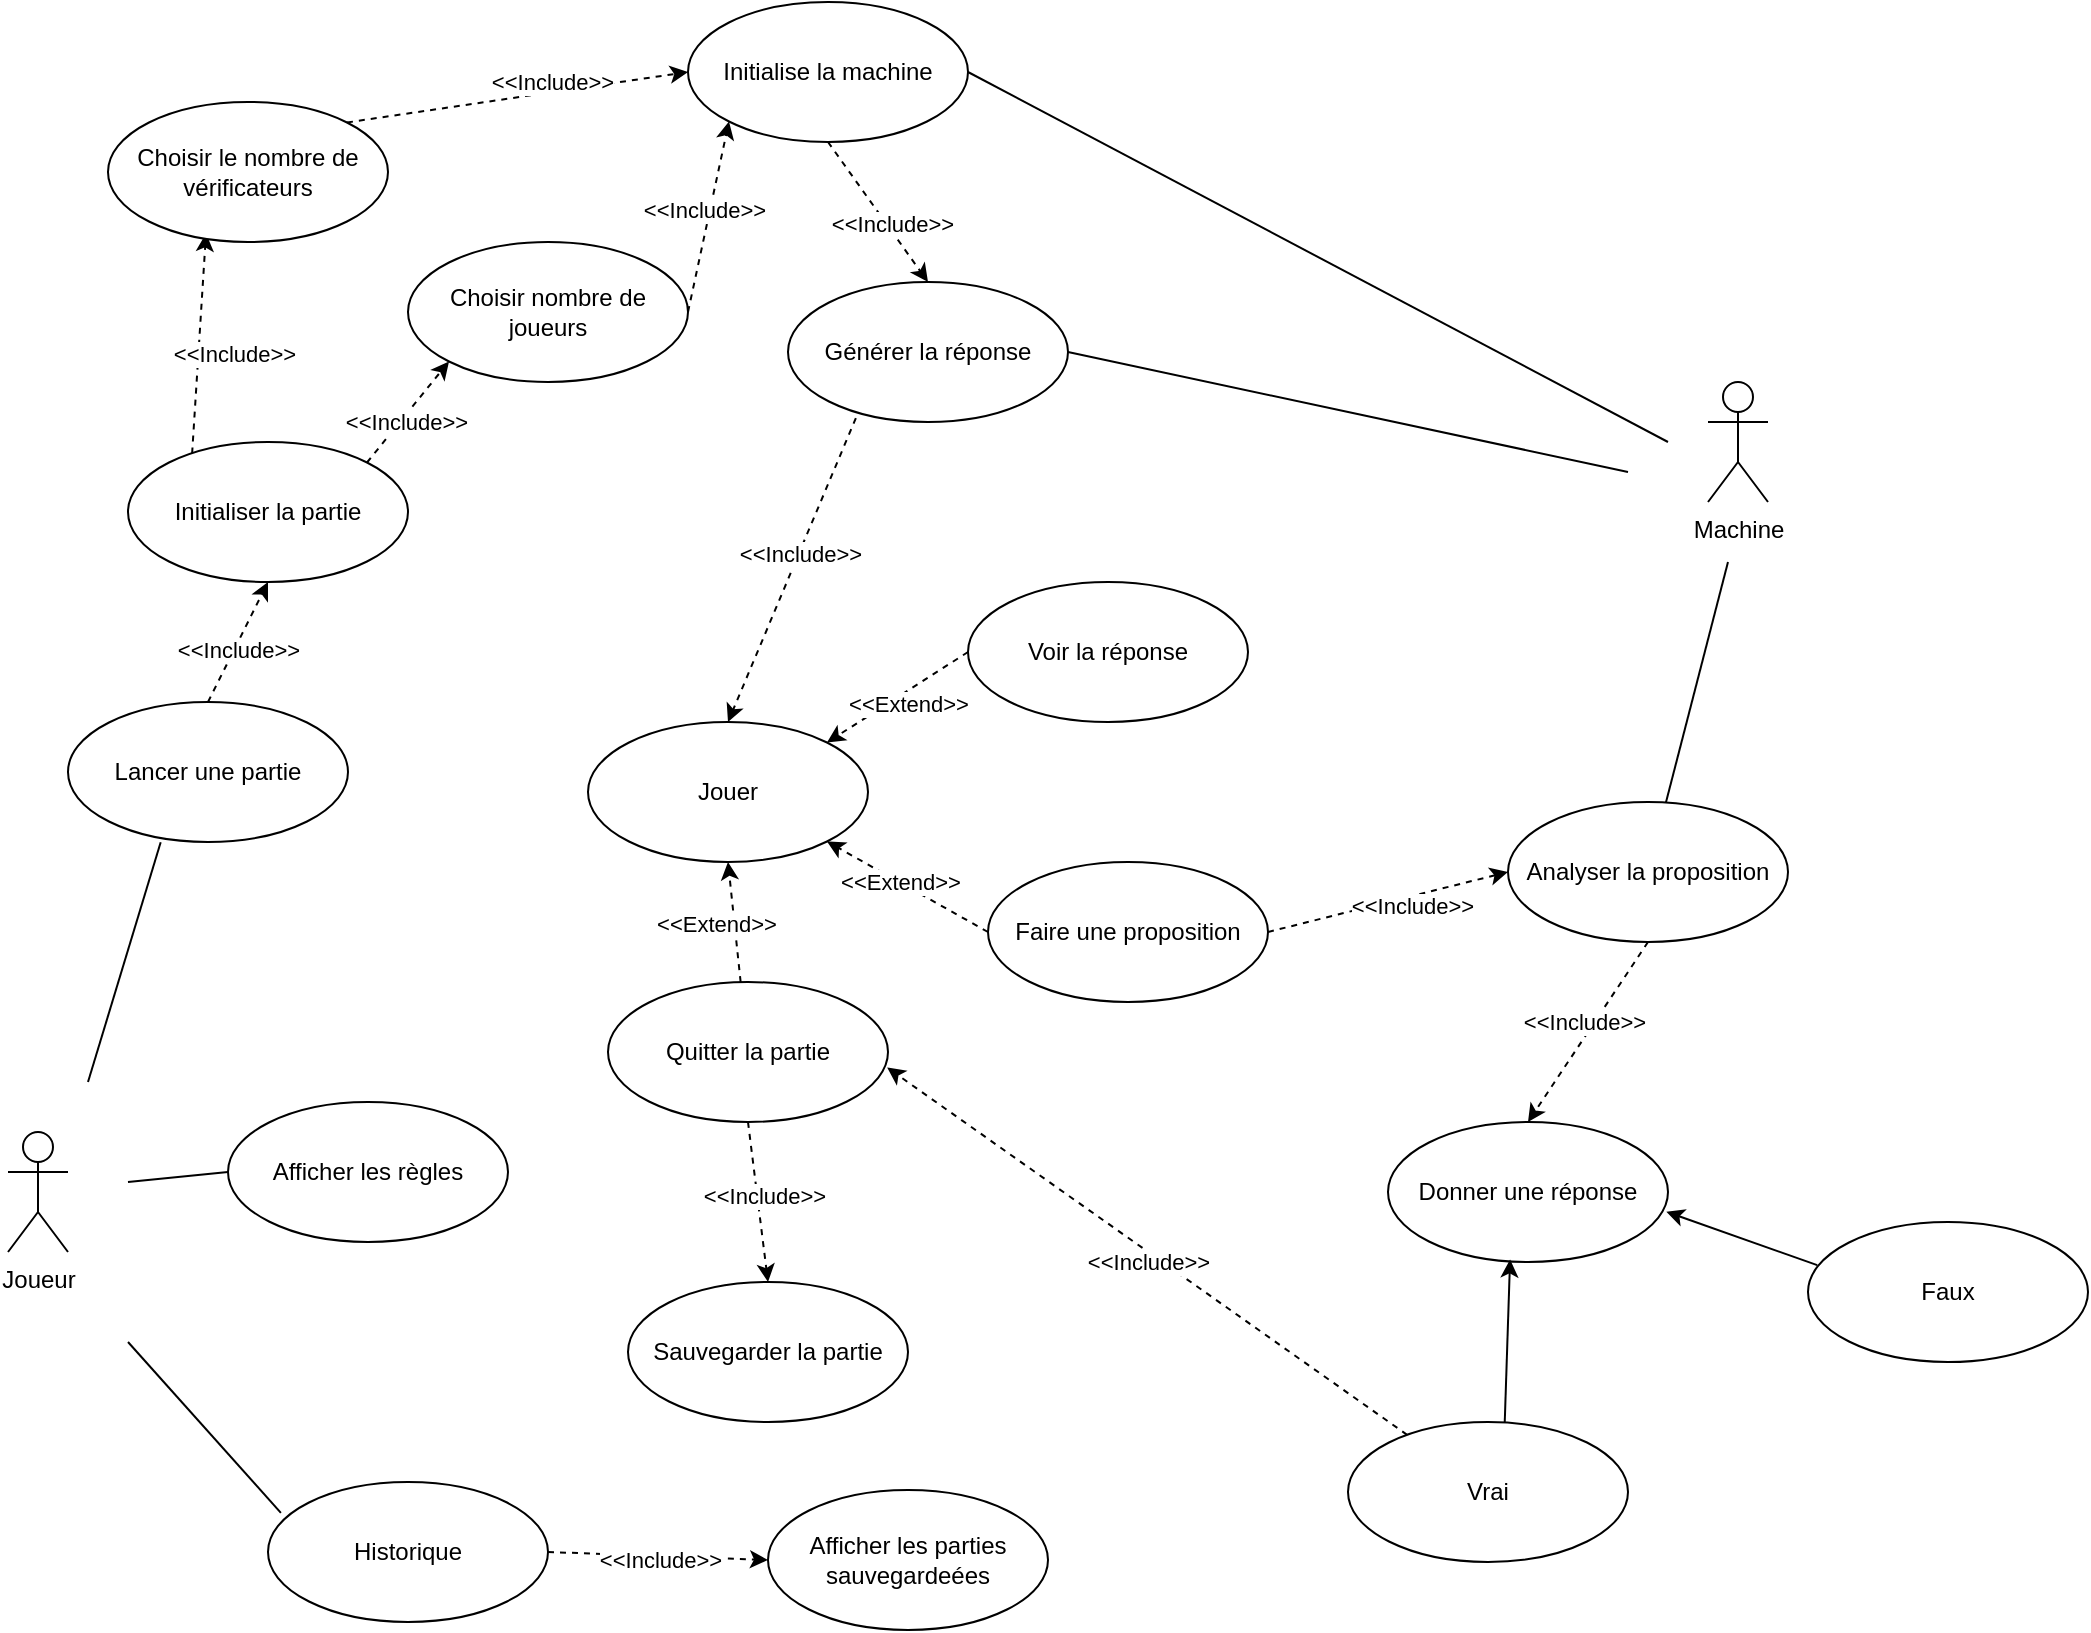 <mxfile version="24.9.2">
  <diagram name="Page-1" id="3QDhsJRPy9ke3OJ6uYIc">
    <mxGraphModel dx="1389" dy="1986" grid="1" gridSize="10" guides="1" tooltips="1" connect="1" arrows="1" fold="1" page="1" pageScale="1" pageWidth="827" pageHeight="1169" background="#ffffff" math="0" shadow="0">
      <root>
        <mxCell id="0" />
        <mxCell id="1" parent="0" />
        <mxCell id="_kEP2Tae5BPdsKpYEThL-1" value="Joueur" style="shape=umlActor;verticalLabelPosition=bottom;verticalAlign=top;html=1;" vertex="1" parent="1">
          <mxGeometry x="60" y="405" width="30" height="60" as="geometry" />
        </mxCell>
        <mxCell id="_kEP2Tae5BPdsKpYEThL-24" style="rounded=0;orthogonalLoop=1;jettySize=auto;html=1;endArrow=none;endFill=0;exitX=0.331;exitY=1.002;exitDx=0;exitDy=0;exitPerimeter=0;" edge="1" parent="1" source="_kEP2Tae5BPdsKpYEThL-2">
          <mxGeometry relative="1" as="geometry">
            <mxPoint x="100" y="380" as="targetPoint" />
            <mxPoint x="200" y="310" as="sourcePoint" />
          </mxGeometry>
        </mxCell>
        <mxCell id="_kEP2Tae5BPdsKpYEThL-27" style="rounded=0;orthogonalLoop=1;jettySize=auto;html=1;entryX=0;entryY=0.5;entryDx=0;entryDy=0;dashed=1;endArrow=classic;endFill=1;exitX=1;exitY=0;exitDx=0;exitDy=0;" edge="1" parent="1" source="_kEP2Tae5BPdsKpYEThL-236" target="_kEP2Tae5BPdsKpYEThL-26">
          <mxGeometry relative="1" as="geometry">
            <mxPoint x="470" y="60" as="sourcePoint" />
          </mxGeometry>
        </mxCell>
        <mxCell id="_kEP2Tae5BPdsKpYEThL-191" value="&amp;lt;&amp;lt;Include&amp;gt;&amp;gt;" style="edgeLabel;html=1;align=center;verticalAlign=middle;resizable=0;points=[];" vertex="1" connectable="0" parent="_kEP2Tae5BPdsKpYEThL-27">
          <mxGeometry x="0.202" y="4" relative="1" as="geometry">
            <mxPoint y="-1" as="offset" />
          </mxGeometry>
        </mxCell>
        <mxCell id="_kEP2Tae5BPdsKpYEThL-237" style="rounded=0;orthogonalLoop=1;jettySize=auto;html=1;entryX=0.35;entryY=0.939;entryDx=0;entryDy=0;dashed=1;exitX=0.229;exitY=0.082;exitDx=0;exitDy=0;exitPerimeter=0;entryPerimeter=0;" edge="1" parent="1" source="_kEP2Tae5BPdsKpYEThL-245" target="_kEP2Tae5BPdsKpYEThL-236">
          <mxGeometry relative="1" as="geometry">
            <mxPoint x="120" y="90" as="sourcePoint" />
          </mxGeometry>
        </mxCell>
        <mxCell id="_kEP2Tae5BPdsKpYEThL-238" value="&amp;lt;&amp;lt;Include&amp;gt;&amp;gt;" style="edgeLabel;html=1;align=center;verticalAlign=middle;resizable=0;points=[];" vertex="1" connectable="0" parent="_kEP2Tae5BPdsKpYEThL-237">
          <mxGeometry x="-0.255" y="-2" relative="1" as="geometry">
            <mxPoint x="16" y="-9" as="offset" />
          </mxGeometry>
        </mxCell>
        <mxCell id="_kEP2Tae5BPdsKpYEThL-241" style="rounded=0;orthogonalLoop=1;jettySize=auto;html=1;entryX=0;entryY=1;entryDx=0;entryDy=0;dashed=1;exitX=1;exitY=0;exitDx=0;exitDy=0;" edge="1" parent="1" source="_kEP2Tae5BPdsKpYEThL-245" target="_kEP2Tae5BPdsKpYEThL-240">
          <mxGeometry relative="1" as="geometry">
            <mxPoint x="290" y="120" as="sourcePoint" />
          </mxGeometry>
        </mxCell>
        <mxCell id="_kEP2Tae5BPdsKpYEThL-244" value="&amp;lt;&amp;lt;Include&amp;gt;&amp;gt;" style="edgeLabel;html=1;align=center;verticalAlign=middle;resizable=0;points=[];" vertex="1" connectable="0" parent="_kEP2Tae5BPdsKpYEThL-241">
          <mxGeometry x="-0.14" y="-2" relative="1" as="geometry">
            <mxPoint as="offset" />
          </mxGeometry>
        </mxCell>
        <mxCell id="_kEP2Tae5BPdsKpYEThL-246" style="rounded=0;orthogonalLoop=1;jettySize=auto;html=1;exitX=0.5;exitY=0;exitDx=0;exitDy=0;entryX=0.5;entryY=1;entryDx=0;entryDy=0;dashed=1;" edge="1" parent="1" source="_kEP2Tae5BPdsKpYEThL-2" target="_kEP2Tae5BPdsKpYEThL-245">
          <mxGeometry relative="1" as="geometry" />
        </mxCell>
        <mxCell id="_kEP2Tae5BPdsKpYEThL-255" value="&amp;lt;&amp;lt;Include&amp;gt;&amp;gt;" style="edgeLabel;html=1;align=center;verticalAlign=middle;resizable=0;points=[];" vertex="1" connectable="0" parent="_kEP2Tae5BPdsKpYEThL-246">
          <mxGeometry x="-0.099" y="-2" relative="1" as="geometry">
            <mxPoint as="offset" />
          </mxGeometry>
        </mxCell>
        <mxCell id="_kEP2Tae5BPdsKpYEThL-249" style="rounded=0;orthogonalLoop=1;jettySize=auto;html=1;exitX=0.259;exitY=0.893;exitDx=0;exitDy=0;entryX=0.5;entryY=0;entryDx=0;entryDy=0;exitPerimeter=0;dashed=1;" edge="1" parent="1" source="_kEP2Tae5BPdsKpYEThL-212" target="_kEP2Tae5BPdsKpYEThL-205">
          <mxGeometry relative="1" as="geometry" />
        </mxCell>
        <mxCell id="_kEP2Tae5BPdsKpYEThL-256" value="&amp;lt;&amp;lt;Include&amp;gt;&amp;gt;" style="edgeLabel;html=1;align=center;verticalAlign=middle;resizable=0;points=[];" vertex="1" connectable="0" parent="_kEP2Tae5BPdsKpYEThL-249">
          <mxGeometry x="-0.077" relative="1" as="geometry">
            <mxPoint as="offset" />
          </mxGeometry>
        </mxCell>
        <mxCell id="_kEP2Tae5BPdsKpYEThL-2" value="Lancer une partie" style="ellipse;whiteSpace=wrap;html=1;" vertex="1" parent="1">
          <mxGeometry x="90" y="190" width="140" height="70" as="geometry" />
        </mxCell>
        <mxCell id="_kEP2Tae5BPdsKpYEThL-23" style="rounded=0;orthogonalLoop=1;jettySize=auto;html=1;exitX=0;exitY=0.5;exitDx=0;exitDy=0;endArrow=none;endFill=0;" edge="1" parent="1" source="_kEP2Tae5BPdsKpYEThL-3">
          <mxGeometry relative="1" as="geometry">
            <mxPoint x="120" y="430" as="targetPoint" />
          </mxGeometry>
        </mxCell>
        <mxCell id="_kEP2Tae5BPdsKpYEThL-3" value="Afficher les règles" style="ellipse;whiteSpace=wrap;html=1;" vertex="1" parent="1">
          <mxGeometry x="170" y="390" width="140" height="70" as="geometry" />
        </mxCell>
        <mxCell id="_kEP2Tae5BPdsKpYEThL-232" style="rounded=0;orthogonalLoop=1;jettySize=auto;html=1;exitX=0.5;exitY=1;exitDx=0;exitDy=0;entryX=0.5;entryY=0;entryDx=0;entryDy=0;dashed=1;" edge="1" parent="1" source="_kEP2Tae5BPdsKpYEThL-4" target="_kEP2Tae5BPdsKpYEThL-221">
          <mxGeometry relative="1" as="geometry" />
        </mxCell>
        <mxCell id="_kEP2Tae5BPdsKpYEThL-233" value="&amp;lt;&amp;lt;Include&amp;gt;&amp;gt;" style="edgeLabel;html=1;align=center;verticalAlign=middle;resizable=0;points=[];" vertex="1" connectable="0" parent="_kEP2Tae5BPdsKpYEThL-232">
          <mxGeometry x="-0.277" y="-2" relative="1" as="geometry">
            <mxPoint x="6" y="8" as="offset" />
          </mxGeometry>
        </mxCell>
        <mxCell id="_kEP2Tae5BPdsKpYEThL-4" value="Quitter la partie" style="ellipse;whiteSpace=wrap;html=1;" vertex="1" parent="1">
          <mxGeometry x="360" y="330" width="140" height="70" as="geometry" />
        </mxCell>
        <mxCell id="_kEP2Tae5BPdsKpYEThL-25" style="rounded=0;orthogonalLoop=1;jettySize=auto;html=1;exitX=0.046;exitY=0.22;exitDx=0;exitDy=0;endArrow=none;endFill=0;exitPerimeter=0;" edge="1" parent="1" source="_kEP2Tae5BPdsKpYEThL-5">
          <mxGeometry relative="1" as="geometry">
            <mxPoint x="120" y="510" as="targetPoint" />
          </mxGeometry>
        </mxCell>
        <mxCell id="_kEP2Tae5BPdsKpYEThL-230" style="rounded=0;orthogonalLoop=1;jettySize=auto;html=1;exitX=1;exitY=0.5;exitDx=0;exitDy=0;entryX=0;entryY=0.5;entryDx=0;entryDy=0;dashed=1;" edge="1" parent="1" source="_kEP2Tae5BPdsKpYEThL-5" target="_kEP2Tae5BPdsKpYEThL-229">
          <mxGeometry relative="1" as="geometry" />
        </mxCell>
        <mxCell id="_kEP2Tae5BPdsKpYEThL-231" value="&amp;lt;&amp;lt;Include&amp;gt;&amp;gt;" style="edgeLabel;html=1;align=center;verticalAlign=middle;resizable=0;points=[];" vertex="1" connectable="0" parent="_kEP2Tae5BPdsKpYEThL-230">
          <mxGeometry x="-0.213" y="-2" relative="1" as="geometry">
            <mxPoint x="12" as="offset" />
          </mxGeometry>
        </mxCell>
        <mxCell id="_kEP2Tae5BPdsKpYEThL-5" value="Historique" style="ellipse;whiteSpace=wrap;html=1;" vertex="1" parent="1">
          <mxGeometry x="190" y="580" width="140" height="70" as="geometry" />
        </mxCell>
        <mxCell id="_kEP2Tae5BPdsKpYEThL-192" style="rounded=0;orthogonalLoop=1;jettySize=auto;html=1;exitX=1;exitY=0.5;exitDx=0;exitDy=0;endArrow=none;endFill=0;" edge="1" parent="1" source="_kEP2Tae5BPdsKpYEThL-26">
          <mxGeometry relative="1" as="geometry">
            <mxPoint x="890" y="60" as="targetPoint" />
          </mxGeometry>
        </mxCell>
        <mxCell id="_kEP2Tae5BPdsKpYEThL-213" style="rounded=0;orthogonalLoop=1;jettySize=auto;html=1;entryX=0.5;entryY=0;entryDx=0;entryDy=0;dashed=1;exitX=0.5;exitY=1;exitDx=0;exitDy=0;" edge="1" parent="1" source="_kEP2Tae5BPdsKpYEThL-26" target="_kEP2Tae5BPdsKpYEThL-212">
          <mxGeometry relative="1" as="geometry">
            <mxPoint x="470" y="-80" as="sourcePoint" />
          </mxGeometry>
        </mxCell>
        <mxCell id="_kEP2Tae5BPdsKpYEThL-214" value="&amp;lt;&amp;lt;Include&amp;gt;&amp;gt;" style="edgeLabel;html=1;align=center;verticalAlign=middle;resizable=0;points=[];" vertex="1" connectable="0" parent="_kEP2Tae5BPdsKpYEThL-213">
          <mxGeometry x="0.218" y="1" relative="1" as="geometry">
            <mxPoint y="-1" as="offset" />
          </mxGeometry>
        </mxCell>
        <mxCell id="_kEP2Tae5BPdsKpYEThL-26" value="Initialise la machine" style="ellipse;whiteSpace=wrap;html=1;" vertex="1" parent="1">
          <mxGeometry x="400" y="-160" width="140" height="70" as="geometry" />
        </mxCell>
        <mxCell id="_kEP2Tae5BPdsKpYEThL-190" value="Machine" style="shape=umlActor;verticalLabelPosition=bottom;verticalAlign=top;html=1;" vertex="1" parent="1">
          <mxGeometry x="910" y="30" width="30" height="60" as="geometry" />
        </mxCell>
        <mxCell id="_kEP2Tae5BPdsKpYEThL-199" style="rounded=0;orthogonalLoop=1;jettySize=auto;html=1;exitX=1;exitY=0.5;exitDx=0;exitDy=0;entryX=0;entryY=0.5;entryDx=0;entryDy=0;dashed=1;" edge="1" parent="1" source="_kEP2Tae5BPdsKpYEThL-193" target="_kEP2Tae5BPdsKpYEThL-196">
          <mxGeometry relative="1" as="geometry" />
        </mxCell>
        <mxCell id="_kEP2Tae5BPdsKpYEThL-200" value="&amp;lt;&amp;lt;Include&amp;gt;&amp;gt;" style="edgeLabel;html=1;align=center;verticalAlign=middle;resizable=0;points=[];" vertex="1" connectable="0" parent="_kEP2Tae5BPdsKpYEThL-199">
          <mxGeometry x="0.44" relative="1" as="geometry">
            <mxPoint x="-15" y="8" as="offset" />
          </mxGeometry>
        </mxCell>
        <mxCell id="_kEP2Tae5BPdsKpYEThL-253" style="rounded=0;orthogonalLoop=1;jettySize=auto;html=1;exitX=0;exitY=0.5;exitDx=0;exitDy=0;entryX=1;entryY=1;entryDx=0;entryDy=0;dashed=1;" edge="1" parent="1" source="_kEP2Tae5BPdsKpYEThL-193" target="_kEP2Tae5BPdsKpYEThL-205">
          <mxGeometry relative="1" as="geometry" />
        </mxCell>
        <mxCell id="_kEP2Tae5BPdsKpYEThL-254" value="&amp;lt;&amp;lt;Extend&amp;gt;&amp;gt;" style="edgeLabel;html=1;align=center;verticalAlign=middle;resizable=0;points=[];" vertex="1" connectable="0" parent="_kEP2Tae5BPdsKpYEThL-253">
          <mxGeometry x="0.103" relative="1" as="geometry">
            <mxPoint as="offset" />
          </mxGeometry>
        </mxCell>
        <mxCell id="_kEP2Tae5BPdsKpYEThL-193" value="Faire une proposition" style="ellipse;whiteSpace=wrap;html=1;" vertex="1" parent="1">
          <mxGeometry x="550" y="270" width="140" height="70" as="geometry" />
        </mxCell>
        <mxCell id="_kEP2Tae5BPdsKpYEThL-201" style="rounded=0;orthogonalLoop=1;jettySize=auto;html=1;endArrow=none;endFill=0;" edge="1" parent="1" source="_kEP2Tae5BPdsKpYEThL-196">
          <mxGeometry relative="1" as="geometry">
            <mxPoint x="920" y="120" as="targetPoint" />
          </mxGeometry>
        </mxCell>
        <mxCell id="_kEP2Tae5BPdsKpYEThL-203" style="rounded=0;orthogonalLoop=1;jettySize=auto;html=1;exitX=0.5;exitY=1;exitDx=0;exitDy=0;entryX=0.5;entryY=0;entryDx=0;entryDy=0;dashed=1;" edge="1" parent="1" source="_kEP2Tae5BPdsKpYEThL-196" target="_kEP2Tae5BPdsKpYEThL-202">
          <mxGeometry relative="1" as="geometry" />
        </mxCell>
        <mxCell id="_kEP2Tae5BPdsKpYEThL-204" value="&amp;lt;&amp;lt;Include&amp;gt;&amp;gt;" style="edgeLabel;html=1;align=center;verticalAlign=middle;resizable=0;points=[];" vertex="1" connectable="0" parent="_kEP2Tae5BPdsKpYEThL-203">
          <mxGeometry x="-0.049" y="-5" relative="1" as="geometry">
            <mxPoint as="offset" />
          </mxGeometry>
        </mxCell>
        <mxCell id="_kEP2Tae5BPdsKpYEThL-196" value="Analyser la proposition" style="ellipse;whiteSpace=wrap;html=1;" vertex="1" parent="1">
          <mxGeometry x="810" y="240" width="140" height="70" as="geometry" />
        </mxCell>
        <mxCell id="_kEP2Tae5BPdsKpYEThL-226" style="rounded=0;orthogonalLoop=1;jettySize=auto;html=1;entryX=0.997;entryY=0.611;entryDx=0;entryDy=0;dashed=1;entryPerimeter=0;" edge="1" parent="1" source="_kEP2Tae5BPdsKpYEThL-209" target="_kEP2Tae5BPdsKpYEThL-4">
          <mxGeometry relative="1" as="geometry" />
        </mxCell>
        <mxCell id="_kEP2Tae5BPdsKpYEThL-227" value="&amp;lt;&amp;lt;Include&amp;gt;&amp;gt;" style="edgeLabel;html=1;align=center;verticalAlign=middle;resizable=0;points=[];" vertex="1" connectable="0" parent="_kEP2Tae5BPdsKpYEThL-226">
          <mxGeometry x="0.237" y="1" relative="1" as="geometry">
            <mxPoint x="32" y="26" as="offset" />
          </mxGeometry>
        </mxCell>
        <mxCell id="_kEP2Tae5BPdsKpYEThL-202" value="Donner une réponse" style="ellipse;whiteSpace=wrap;html=1;" vertex="1" parent="1">
          <mxGeometry x="750" y="400" width="140" height="70" as="geometry" />
        </mxCell>
        <mxCell id="_kEP2Tae5BPdsKpYEThL-205" value="Jouer" style="ellipse;whiteSpace=wrap;html=1;" vertex="1" parent="1">
          <mxGeometry x="350" y="200" width="140" height="70" as="geometry" />
        </mxCell>
        <mxCell id="_kEP2Tae5BPdsKpYEThL-210" style="rounded=0;orthogonalLoop=1;jettySize=auto;html=1;exitX=0.033;exitY=0.308;exitDx=0;exitDy=0;entryX=0.994;entryY=0.641;entryDx=0;entryDy=0;entryPerimeter=0;exitPerimeter=0;" edge="1" parent="1" source="_kEP2Tae5BPdsKpYEThL-208" target="_kEP2Tae5BPdsKpYEThL-202">
          <mxGeometry relative="1" as="geometry" />
        </mxCell>
        <mxCell id="_kEP2Tae5BPdsKpYEThL-208" value="Faux" style="ellipse;whiteSpace=wrap;html=1;" vertex="1" parent="1">
          <mxGeometry x="960" y="450" width="140" height="70" as="geometry" />
        </mxCell>
        <mxCell id="_kEP2Tae5BPdsKpYEThL-211" style="rounded=0;orthogonalLoop=1;jettySize=auto;html=1;exitX=0.559;exitY=0.048;exitDx=0;exitDy=0;entryX=0.436;entryY=0.982;entryDx=0;entryDy=0;entryPerimeter=0;exitPerimeter=0;" edge="1" parent="1" source="_kEP2Tae5BPdsKpYEThL-209" target="_kEP2Tae5BPdsKpYEThL-202">
          <mxGeometry relative="1" as="geometry" />
        </mxCell>
        <mxCell id="_kEP2Tae5BPdsKpYEThL-209" value="Vrai" style="ellipse;whiteSpace=wrap;html=1;" vertex="1" parent="1">
          <mxGeometry x="730" y="550" width="140" height="70" as="geometry" />
        </mxCell>
        <mxCell id="_kEP2Tae5BPdsKpYEThL-220" style="rounded=0;orthogonalLoop=1;jettySize=auto;html=1;exitX=1;exitY=0.5;exitDx=0;exitDy=0;endArrow=none;endFill=0;" edge="1" parent="1" source="_kEP2Tae5BPdsKpYEThL-212">
          <mxGeometry relative="1" as="geometry">
            <mxPoint x="870" y="75" as="targetPoint" />
          </mxGeometry>
        </mxCell>
        <mxCell id="_kEP2Tae5BPdsKpYEThL-212" value="Générer la réponse" style="ellipse;whiteSpace=wrap;html=1;" vertex="1" parent="1">
          <mxGeometry x="450" y="-20" width="140" height="70" as="geometry" />
        </mxCell>
        <mxCell id="_kEP2Tae5BPdsKpYEThL-221" value="Sauvegarder la partie" style="ellipse;whiteSpace=wrap;html=1;" vertex="1" parent="1">
          <mxGeometry x="370" y="480" width="140" height="70" as="geometry" />
        </mxCell>
        <mxCell id="_kEP2Tae5BPdsKpYEThL-229" value="Afficher les parties sauvegardeées" style="ellipse;whiteSpace=wrap;html=1;" vertex="1" parent="1">
          <mxGeometry x="440" y="584" width="140" height="70" as="geometry" />
        </mxCell>
        <mxCell id="_kEP2Tae5BPdsKpYEThL-234" style="rounded=0;orthogonalLoop=1;jettySize=auto;html=1;entryX=0.5;entryY=1;entryDx=0;entryDy=0;dashed=1;" edge="1" parent="1" source="_kEP2Tae5BPdsKpYEThL-4" target="_kEP2Tae5BPdsKpYEThL-205">
          <mxGeometry relative="1" as="geometry" />
        </mxCell>
        <mxCell id="_kEP2Tae5BPdsKpYEThL-235" value="&amp;lt;&amp;lt;Extend&amp;gt;&amp;gt;" style="edgeLabel;html=1;align=center;verticalAlign=middle;resizable=0;points=[];" vertex="1" connectable="0" parent="_kEP2Tae5BPdsKpYEThL-234">
          <mxGeometry x="0.152" y="1" relative="1" as="geometry">
            <mxPoint x="-8" y="5" as="offset" />
          </mxGeometry>
        </mxCell>
        <mxCell id="_kEP2Tae5BPdsKpYEThL-236" value="Choisir le nombre de vérificateurs" style="ellipse;whiteSpace=wrap;html=1;" vertex="1" parent="1">
          <mxGeometry x="110" y="-110" width="140" height="70" as="geometry" />
        </mxCell>
        <mxCell id="_kEP2Tae5BPdsKpYEThL-242" style="rounded=0;orthogonalLoop=1;jettySize=auto;html=1;exitX=1;exitY=0.5;exitDx=0;exitDy=0;entryX=0;entryY=1;entryDx=0;entryDy=0;dashed=1;" edge="1" parent="1" source="_kEP2Tae5BPdsKpYEThL-240" target="_kEP2Tae5BPdsKpYEThL-26">
          <mxGeometry relative="1" as="geometry" />
        </mxCell>
        <mxCell id="_kEP2Tae5BPdsKpYEThL-243" value="&amp;lt;&amp;lt;Include&amp;gt;&amp;gt;" style="edgeLabel;html=1;align=center;verticalAlign=middle;resizable=0;points=[];" vertex="1" connectable="0" parent="_kEP2Tae5BPdsKpYEThL-242">
          <mxGeometry x="0.058" y="3" relative="1" as="geometry">
            <mxPoint as="offset" />
          </mxGeometry>
        </mxCell>
        <mxCell id="_kEP2Tae5BPdsKpYEThL-240" value="Choisir nombre de joueurs" style="ellipse;whiteSpace=wrap;html=1;" vertex="1" parent="1">
          <mxGeometry x="260" y="-40" width="140" height="70" as="geometry" />
        </mxCell>
        <mxCell id="_kEP2Tae5BPdsKpYEThL-245" value="Initialiser la partie" style="ellipse;whiteSpace=wrap;html=1;" vertex="1" parent="1">
          <mxGeometry x="120" y="60" width="140" height="70" as="geometry" />
        </mxCell>
        <mxCell id="_kEP2Tae5BPdsKpYEThL-251" style="rounded=0;orthogonalLoop=1;jettySize=auto;html=1;exitX=0;exitY=0.5;exitDx=0;exitDy=0;entryX=1;entryY=0;entryDx=0;entryDy=0;dashed=1;" edge="1" parent="1" source="_kEP2Tae5BPdsKpYEThL-248" target="_kEP2Tae5BPdsKpYEThL-205">
          <mxGeometry relative="1" as="geometry" />
        </mxCell>
        <mxCell id="_kEP2Tae5BPdsKpYEThL-252" value="&amp;lt;&amp;lt;Extend&amp;gt;&amp;gt;" style="edgeLabel;html=1;align=center;verticalAlign=middle;resizable=0;points=[];" vertex="1" connectable="0" parent="_kEP2Tae5BPdsKpYEThL-251">
          <mxGeometry x="-0.224" y="1" relative="1" as="geometry">
            <mxPoint x="-3" y="7" as="offset" />
          </mxGeometry>
        </mxCell>
        <mxCell id="_kEP2Tae5BPdsKpYEThL-248" value="Voir la réponse" style="ellipse;whiteSpace=wrap;html=1;" vertex="1" parent="1">
          <mxGeometry x="540" y="130" width="140" height="70" as="geometry" />
        </mxCell>
      </root>
    </mxGraphModel>
  </diagram>
</mxfile>
